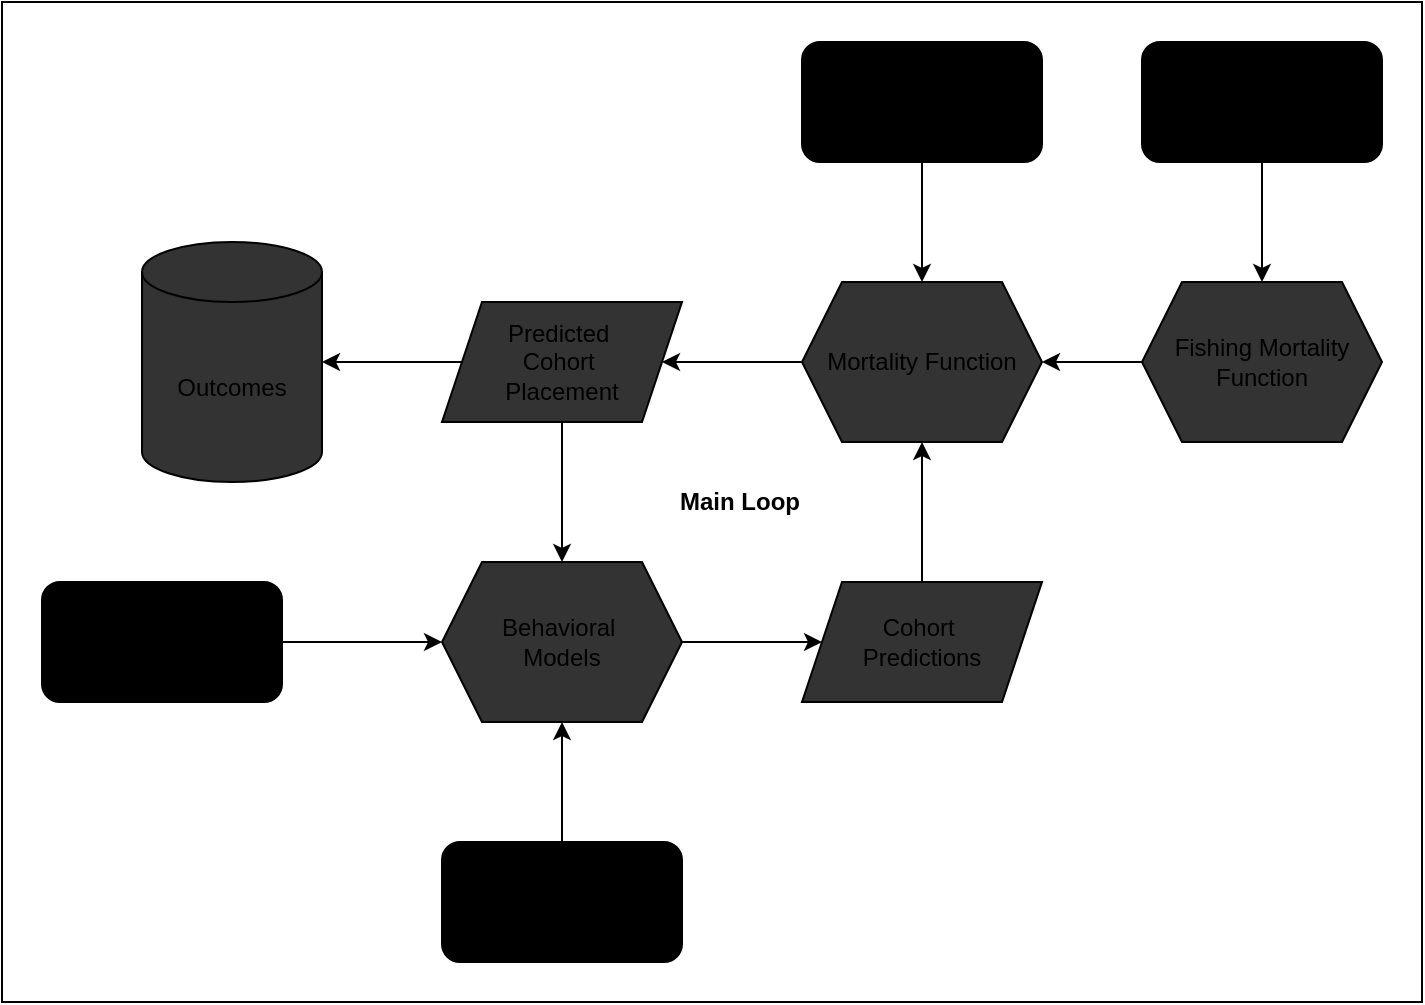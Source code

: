 <mxfile version="24.1.0" type="device">
  <diagram name="Page-1" id="2ajFoVkb9PJR_wOaujoY">
    <mxGraphModel dx="954" dy="1693" grid="1" gridSize="10" guides="1" tooltips="1" connect="1" arrows="1" fold="1" page="1" pageScale="1" pageWidth="850" pageHeight="1100" math="0" shadow="0">
      <root>
        <mxCell id="0" />
        <mxCell id="1" parent="0" />
        <mxCell id="aX9B_6BG_8cQwP4f72wS-25" value="" style="rounded=0;whiteSpace=wrap;html=1;fillColor=#FFFFFF;" vertex="1" parent="1">
          <mxGeometry x="60" y="-110" width="710" height="500" as="geometry" />
        </mxCell>
        <mxCell id="aX9B_6BG_8cQwP4f72wS-9" style="edgeStyle=orthogonalEdgeStyle;rounded=0;orthogonalLoop=1;jettySize=auto;html=1;exitX=1;exitY=0.5;exitDx=0;exitDy=0;entryX=0;entryY=0.5;entryDx=0;entryDy=0;strokeColor=#000000;" edge="1" parent="1" source="aX9B_6BG_8cQwP4f72wS-1" target="aX9B_6BG_8cQwP4f72wS-4">
          <mxGeometry relative="1" as="geometry" />
        </mxCell>
        <mxCell id="aX9B_6BG_8cQwP4f72wS-1" value="Initial Cohort Specification and Placement" style="rounded=1;whiteSpace=wrap;html=1;fillColor=#000000;" vertex="1" parent="1">
          <mxGeometry x="80" y="180" width="120" height="60" as="geometry" />
        </mxCell>
        <mxCell id="aX9B_6BG_8cQwP4f72wS-22" style="edgeStyle=orthogonalEdgeStyle;rounded=0;orthogonalLoop=1;jettySize=auto;html=1;exitX=0.5;exitY=1;exitDx=0;exitDy=0;entryX=0.5;entryY=0;entryDx=0;entryDy=0;strokeColor=#000000;" edge="1" parent="1" source="aX9B_6BG_8cQwP4f72wS-2" target="aX9B_6BG_8cQwP4f72wS-10">
          <mxGeometry relative="1" as="geometry" />
        </mxCell>
        <mxCell id="aX9B_6BG_8cQwP4f72wS-2" value="Specification of Spatio-Temporal Natural Mortality" style="rounded=1;whiteSpace=wrap;html=1;fillColor=#000000;" vertex="1" parent="1">
          <mxGeometry x="460" y="-90" width="120" height="60" as="geometry" />
        </mxCell>
        <mxCell id="aX9B_6BG_8cQwP4f72wS-6" style="edgeStyle=orthogonalEdgeStyle;rounded=0;orthogonalLoop=1;jettySize=auto;html=1;exitX=1;exitY=0.5;exitDx=0;exitDy=0;entryX=0;entryY=0.5;entryDx=0;entryDy=0;strokeColor=#000000;" edge="1" parent="1" source="aX9B_6BG_8cQwP4f72wS-4" target="aX9B_6BG_8cQwP4f72wS-5">
          <mxGeometry relative="1" as="geometry" />
        </mxCell>
        <mxCell id="aX9B_6BG_8cQwP4f72wS-4" value="Behavioral&amp;nbsp;&lt;div&gt;Models&lt;/div&gt;" style="shape=hexagon;perimeter=hexagonPerimeter2;whiteSpace=wrap;html=1;fixedSize=1;fillColor=#333333;" vertex="1" parent="1">
          <mxGeometry x="280" y="170" width="120" height="80" as="geometry" />
        </mxCell>
        <mxCell id="aX9B_6BG_8cQwP4f72wS-16" style="edgeStyle=orthogonalEdgeStyle;rounded=0;orthogonalLoop=1;jettySize=auto;html=1;exitX=0.5;exitY=0;exitDx=0;exitDy=0;entryX=0.5;entryY=1;entryDx=0;entryDy=0;strokeColor=#000000;" edge="1" parent="1" source="aX9B_6BG_8cQwP4f72wS-5" target="aX9B_6BG_8cQwP4f72wS-10">
          <mxGeometry relative="1" as="geometry" />
        </mxCell>
        <mxCell id="aX9B_6BG_8cQwP4f72wS-5" value="Cohort&amp;nbsp;&lt;div&gt;Predictions&lt;/div&gt;" style="shape=parallelogram;perimeter=parallelogramPerimeter;whiteSpace=wrap;html=1;fixedSize=1;fillColor=#333333;" vertex="1" parent="1">
          <mxGeometry x="460" y="180" width="120" height="60" as="geometry" />
        </mxCell>
        <mxCell id="aX9B_6BG_8cQwP4f72wS-15" style="edgeStyle=orthogonalEdgeStyle;rounded=0;orthogonalLoop=1;jettySize=auto;html=1;exitX=0.5;exitY=0;exitDx=0;exitDy=0;entryX=0.5;entryY=1;entryDx=0;entryDy=0;strokeColor=#000000;" edge="1" parent="1" source="aX9B_6BG_8cQwP4f72wS-8" target="aX9B_6BG_8cQwP4f72wS-4">
          <mxGeometry relative="1" as="geometry" />
        </mxCell>
        <mxCell id="aX9B_6BG_8cQwP4f72wS-8" value="Environment Conditions Specification" style="rounded=1;whiteSpace=wrap;html=1;fillColor=#000000;" vertex="1" parent="1">
          <mxGeometry x="280" y="310" width="120" height="60" as="geometry" />
        </mxCell>
        <mxCell id="aX9B_6BG_8cQwP4f72wS-13" style="edgeStyle=orthogonalEdgeStyle;rounded=0;orthogonalLoop=1;jettySize=auto;html=1;exitX=0;exitY=0.5;exitDx=0;exitDy=0;entryX=1;entryY=0.5;entryDx=0;entryDy=0;strokeColor=#000000;" edge="1" parent="1" source="aX9B_6BG_8cQwP4f72wS-10" target="aX9B_6BG_8cQwP4f72wS-26">
          <mxGeometry relative="1" as="geometry">
            <mxPoint x="400" y="70" as="targetPoint" />
          </mxGeometry>
        </mxCell>
        <mxCell id="aX9B_6BG_8cQwP4f72wS-10" value="Mortality Function" style="shape=hexagon;perimeter=hexagonPerimeter2;whiteSpace=wrap;html=1;fixedSize=1;fillColor=#333333;" vertex="1" parent="1">
          <mxGeometry x="460" y="30" width="120" height="80" as="geometry" />
        </mxCell>
        <mxCell id="aX9B_6BG_8cQwP4f72wS-14" style="edgeStyle=orthogonalEdgeStyle;rounded=0;orthogonalLoop=1;jettySize=auto;html=1;exitX=0.5;exitY=1;exitDx=0;exitDy=0;entryX=0.5;entryY=0;entryDx=0;entryDy=0;strokeColor=#000000;" edge="1" parent="1" source="aX9B_6BG_8cQwP4f72wS-26" target="aX9B_6BG_8cQwP4f72wS-4">
          <mxGeometry relative="1" as="geometry">
            <mxPoint x="340" y="100" as="sourcePoint" />
          </mxGeometry>
        </mxCell>
        <mxCell id="aX9B_6BG_8cQwP4f72wS-17" value="Outcomes" style="shape=cylinder3;whiteSpace=wrap;html=1;boundedLbl=1;backgroundOutline=1;size=15;fillColor=#333333;" vertex="1" parent="1">
          <mxGeometry x="130" y="10" width="90" height="120" as="geometry" />
        </mxCell>
        <mxCell id="aX9B_6BG_8cQwP4f72wS-18" style="edgeStyle=orthogonalEdgeStyle;rounded=0;orthogonalLoop=1;jettySize=auto;html=1;exitX=0;exitY=0.5;exitDx=0;exitDy=0;entryX=1;entryY=0.5;entryDx=0;entryDy=0;entryPerimeter=0;strokeColor=#000000;" edge="1" parent="1" source="aX9B_6BG_8cQwP4f72wS-26" target="aX9B_6BG_8cQwP4f72wS-17">
          <mxGeometry relative="1" as="geometry">
            <mxPoint x="280" y="70" as="sourcePoint" />
          </mxGeometry>
        </mxCell>
        <mxCell id="aX9B_6BG_8cQwP4f72wS-21" style="edgeStyle=orthogonalEdgeStyle;rounded=0;orthogonalLoop=1;jettySize=auto;html=1;exitX=0.5;exitY=1;exitDx=0;exitDy=0;entryX=0.5;entryY=0;entryDx=0;entryDy=0;strokeColor=#000000;" edge="1" parent="1" source="aX9B_6BG_8cQwP4f72wS-19" target="aX9B_6BG_8cQwP4f72wS-20">
          <mxGeometry relative="1" as="geometry" />
        </mxCell>
        <mxCell id="aX9B_6BG_8cQwP4f72wS-19" value="Specification of Fishing Effort" style="rounded=1;whiteSpace=wrap;html=1;fillColor=#000000;" vertex="1" parent="1">
          <mxGeometry x="630" y="-90" width="120" height="60" as="geometry" />
        </mxCell>
        <mxCell id="aX9B_6BG_8cQwP4f72wS-23" style="edgeStyle=orthogonalEdgeStyle;rounded=0;orthogonalLoop=1;jettySize=auto;html=1;exitX=0;exitY=0.5;exitDx=0;exitDy=0;entryX=1;entryY=0.5;entryDx=0;entryDy=0;strokeColor=#000000;" edge="1" parent="1" source="aX9B_6BG_8cQwP4f72wS-20" target="aX9B_6BG_8cQwP4f72wS-10">
          <mxGeometry relative="1" as="geometry" />
        </mxCell>
        <mxCell id="aX9B_6BG_8cQwP4f72wS-20" value="Fishing Mortality Function" style="shape=hexagon;perimeter=hexagonPerimeter2;whiteSpace=wrap;html=1;fixedSize=1;fillColor=#333333;" vertex="1" parent="1">
          <mxGeometry x="630" y="30" width="120" height="80" as="geometry" />
        </mxCell>
        <mxCell id="aX9B_6BG_8cQwP4f72wS-24" value="&lt;b&gt;Main Loop&lt;/b&gt;" style="text;html=1;align=center;verticalAlign=middle;whiteSpace=wrap;rounded=0;fillColor=none;fontColor=#000000;" vertex="1" parent="1">
          <mxGeometry x="391" y="125" width="76" height="30" as="geometry" />
        </mxCell>
        <mxCell id="aX9B_6BG_8cQwP4f72wS-26" value="Predicted&amp;nbsp;&lt;div&gt;Cohort&amp;nbsp;&lt;/div&gt;&lt;div&gt;Placement&lt;/div&gt;" style="shape=parallelogram;perimeter=parallelogramPerimeter;whiteSpace=wrap;html=1;fixedSize=1;fillColor=#333333;" vertex="1" parent="1">
          <mxGeometry x="280" y="40" width="120" height="60" as="geometry" />
        </mxCell>
      </root>
    </mxGraphModel>
  </diagram>
</mxfile>
